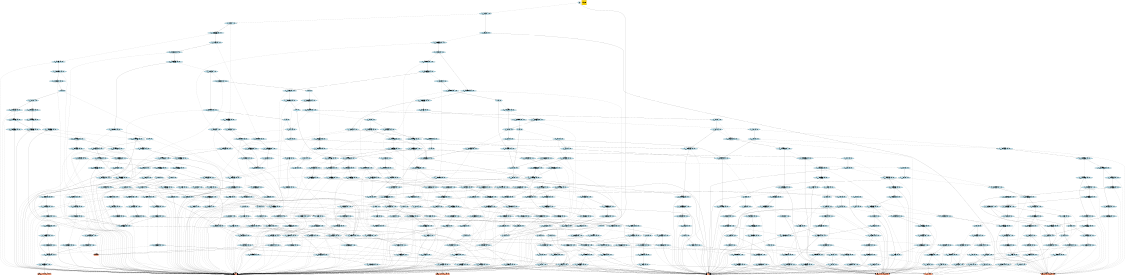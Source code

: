 digraph G { 
graph [ fontname = "Helvetica",fontsize="16",ratio = "auto",
        size="7.5,10",ranksep="2.00" ];
node [fontsize="16"];
"20571" [label="(-1 * x * x) > 0",fillcolor=lightblue,color=black,shape=ellipse,style=filled];
"20575" [label="(-1 + (-0.05 * x)) > 0",fillcolor=lightblue,color=black,shape=ellipse,style=filled];
"336" [label="(1 + (-0.1 * x)) > 0",fillcolor=lightblue,color=black,shape=ellipse,style=filled];
"337" [label="(1 + (0.1 * x)) > 0",fillcolor=lightblue,color=black,shape=ellipse,style=filled];
"334" [label="(1 + (-0.1 * x)) > 0",fillcolor=lightblue,color=black,shape=ellipse,style=filled];
"335" [label="(1 + (0.1 * x)) > 0",fillcolor=lightblue,color=black,shape=ellipse,style=filled];
"21631" [label="(1 + (-0.083333 * x)) > 0",fillcolor=lightblue,color=black,shape=ellipse,style=filled];
"16401" [label="(1 + (0.000001 * x)) > 0",fillcolor=lightblue,color=black,shape=ellipse,style=filled];
"16409" [label="(1 + (0.125 * x)) > 0",fillcolor=lightblue,color=black,shape=ellipse,style=filled];
"20581" [label="(-1 + (-0.055554 * x)) > 0",fillcolor=lightblue,color=black,shape=ellipse,style=filled];
"20587" [label="(-1 + (-0.05 * x)) > 0",fillcolor=lightblue,color=black,shape=ellipse,style=filled];
"200" [label="(-96 + (-1 * x * x) + (-20 * x))",fillcolor=lightsalmon,color=black,shape=box,style=filled];
"341" [label="(1 + (0.124991 * x)) > 0",fillcolor=lightblue,color=black,shape=ellipse,style=filled];
"345" [label="(-1 + (0.124991 * x)) > 0",fillcolor=lightblue,color=black,shape=ellipse,style=filled];
"346" [label="(1 + (-0.083342 * x)) > 0",fillcolor=lightblue,color=black,shape=ellipse,style=filled];
"1" [label="0",fillcolor=lightsalmon,color=black,shape=box,style=filled];
"19359" [label="(1 + (0.045457 * x)) > 0",fillcolor=lightblue,color=black,shape=ellipse,style=filled];
"5" [label="4",fillcolor=lightsalmon,color=black,shape=box,style=filled];
"340" [label="(-1 + (-0.083342 * x)) > 0",fillcolor=lightblue,color=black,shape=ellipse,style=filled];
"8" [label="(4 + (-1 * x * x))",fillcolor=lightsalmon,color=black,shape=box,style=filled];
"21625" [label="(1 + (0.125 * x)) > 0",fillcolor=lightblue,color=black,shape=ellipse,style=filled];
"19351" [label="(1 + (-0.500144 * x)) > 0",fillcolor=lightblue,color=black,shape=ellipse,style=filled];
"20553" [label="(1 + (0.045457 * x)) > 0",fillcolor=lightblue,color=black,shape=ellipse,style=filled];
"20458" [label="(-1 * x * x) > 0",fillcolor=lightblue,color=black,shape=ellipse,style=filled];
"20459" [label="(-1 + (-0.05 * x)) > 0",fillcolor=lightblue,color=black,shape=ellipse,style=filled];
"20556" [label="(1 + (-0.500144 * x)) > 0",fillcolor=lightblue,color=black,shape=ellipse,style=filled];
"21610" [label="(1 + (-0.125 * x)) > 0",fillcolor=lightblue,color=black,shape=ellipse,style=filled];
"21619" [label="(1 + (0.000001 * x)) > 0",fillcolor=lightblue,color=black,shape=ellipse,style=filled];
"21616" [label="(-1 + (-0.083333 * x)) > 0",fillcolor=lightblue,color=black,shape=ellipse,style=filled];
"515" [label="(1 + (-0.000001 * x)) > 0",fillcolor=lightblue,color=black,shape=ellipse,style=filled];
"514" [label="(1 * x) > 0",fillcolor=lightblue,color=black,shape=ellipse,style=filled];
"20564" [label="(1 + (0.045457 * x)) > 0",fillcolor=lightblue,color=black,shape=ellipse,style=filled];
"20463" [label="(1 + (-0.055556 * x)) > 0",fillcolor=lightblue,color=black,shape=ellipse,style=filled];
"20462" [label="(-1 + (-0.500312 * x)) > 0",fillcolor=lightblue,color=black,shape=ellipse,style=filled];
"20461" [label="(-1 + (-0.055554 * x)) > 0",fillcolor=lightblue,color=black,shape=ellipse,style=filled];
"20460" [label="(-1 + (-0.055554 * x)) > 0",fillcolor=lightblue,color=black,shape=ellipse,style=filled];
"20467" [label="(-1 + (-0.499988 * x)) > 0",fillcolor=lightblue,color=black,shape=ellipse,style=filled];
"20466" [label="(1 + (0.045454 * x)) > 0",fillcolor=lightblue,color=black,shape=ellipse,style=filled];
"20465" [label="(1 + (-0.055556 * x)) > 0",fillcolor=lightblue,color=black,shape=ellipse,style=filled];
"20464" [label="(1 + (0.045454 * x)) > 0",fillcolor=lightblue,color=black,shape=ellipse,style=filled];
"184" [label="(-96 + (-1 * x * x) + (20 * x))",fillcolor=lightsalmon,color=black,shape=box,style=filled];
"20665" [label="(-1 + (-0.055554 * x)) > 0",fillcolor=lightblue,color=black,shape=ellipse,style=filled];
"12886" [label="(1 + (-0.2 * x)) > 0",fillcolor=lightblue,color=black,shape=ellipse,style=filled];
"20669" [label="(1 + (-0.055556 * x)) > 0",fillcolor=lightblue,color=black,shape=ellipse,style=filled];
"21601" [label="(1 * x) > 0",fillcolor=lightblue,color=black,shape=ellipse,style=filled];
"21604" [label="(1 + (-0.000001 * x)) > 0",fillcolor=lightblue,color=black,shape=ellipse,style=filled];
"20530" [label="(1 + (-0.1 * x)) > 0",fillcolor=lightblue,color=black,shape=ellipse,style=filled];
"20531" [label="(1 + (0.1 * x)) > 0",fillcolor=lightblue,color=black,shape=ellipse,style=filled];
"20673" [label="(1 + (0.045454 * x)) > 0",fillcolor=lightblue,color=black,shape=ellipse,style=filled];
"20547" [label="(1 + (-0.500144 * x)) > 0",fillcolor=lightblue,color=black,shape=ellipse,style=filled];
"8349" [label="(1 + (-0.055554 * x)) > 0",fillcolor=lightblue,color=black,shape=ellipse,style=filled];
"16100" [label="(1 + (-0.045457 * x)) > 0",fillcolor=lightblue,color=black,shape=ellipse,style=filled];
"13283" [label="(1 + (-0.045454 * x)) > 0",fillcolor=lightblue,color=black,shape=ellipse,style=filled];
"13380" [label="(1 + (0.045454 * x)) > 0",fillcolor=lightblue,color=black,shape=ellipse,style=filled];
"13384" [label="(-1 + (-0.055556 * x)) > 0",fillcolor=lightblue,color=black,shape=ellipse,style=filled];
"13388" [label="(1 + (-0.045454 * x)) > 0",fillcolor=lightblue,color=black,shape=ellipse,style=filled];
"8351" [label="(1 + (-0.05 * x)) > 0",fillcolor=lightblue,color=black,shape=ellipse,style=filled];
"16104" [label="(1 + (0.500144 * x)) > 0",fillcolor=lightblue,color=black,shape=ellipse,style=filled];
"16109" [label="(1 + (-0.05 * x)) > 0",fillcolor=lightblue,color=black,shape=ellipse,style=filled];
"13271" [label="(1 + (-0.055556 * x)) > 0",fillcolor=lightblue,color=black,shape=ellipse,style=filled];
"13275" [label="(1 + (0.045454 * x)) > 0",fillcolor=lightblue,color=black,shape=ellipse,style=filled];
"21553" [label="(-1 + (-0.05 * x)) > 0",fillcolor=lightblue,color=black,shape=ellipse,style=filled];
"21559" [label="(-1 + (-0.500312 * x)) > 0",fillcolor=lightblue,color=black,shape=ellipse,style=filled];
"13279" [label="(-1 + (-0.055556 * x)) > 0",fillcolor=lightblue,color=black,shape=ellipse,style=filled];
"16117" [label="(-1 * x * x) > 0",fillcolor=lightblue,color=black,shape=ellipse,style=filled];
"20509" [label="(-1 + (-0.499988 * x)) > 0",fillcolor=lightblue,color=black,shape=ellipse,style=filled];
"16123" [label="(-1 + (-0.05 * x)) > 0",fillcolor=lightblue,color=black,shape=ellipse,style=filled];
"20529" [label="(1 + (-0.045454 * x)) > 0",fillcolor=lightblue,color=black,shape=ellipse,style=filled];
"13131" [label="(-1 + (-0.05 * x)) > 0",fillcolor=lightblue,color=black,shape=ellipse,style=filled];
"13132" [label="(1 + (-0.055556 * x)) > 0",fillcolor=lightblue,color=black,shape=ellipse,style=filled];
"13133" [label="(1 + (0.045454 * x)) > 0",fillcolor=lightblue,color=black,shape=ellipse,style=filled];
"13261" [label="(1 + (-0.05 * x)) > 0",fillcolor=lightblue,color=black,shape=ellipse,style=filled];
"20528" [label="(-1 + (-0.055556 * x)) > 0",fillcolor=lightblue,color=black,shape=ellipse,style=filled];
"13265" [label="(-1 + (-0.05 * x)) > 0",fillcolor=lightblue,color=black,shape=ellipse,style=filled];
"21541" [label="(1 + (0.045457 * x)) > 0",fillcolor=lightblue,color=black,shape=ellipse,style=filled];
"13139" [label="(1 + (-0.1 * x)) > 0",fillcolor=lightblue,color=black,shape=ellipse,style=filled];
"21641" [label="(1 + (-0.5 * x)) > 0",fillcolor=lightblue,color=black,shape=ellipse,style=filled];
"8337" [label="(-1 + (0.500312 * x)) > 0",fillcolor=lightblue,color=black,shape=ellipse,style=filled];
"21547" [label="(-1 * x * x) > 0",fillcolor=lightblue,color=black,shape=ellipse,style=filled];
"13138" [label="(1 + (0.125 * x)) > 0",fillcolor=lightblue,color=black,shape=ellipse,style=filled];
"21644" [label="tp",fillcolor=lightblue,color=black,shape=ellipse,style=filled];
"13135" [label="(1 + (-0.045454 * x)) > 0",fillcolor=lightblue,color=black,shape=ellipse,style=filled];
"16126" [label="(1 + (-0.045457 * x)) > 0",fillcolor=lightblue,color=black,shape=ellipse,style=filled];
"13134" [label="(-1 + (-0.055556 * x)) > 0",fillcolor=lightblue,color=black,shape=ellipse,style=filled];
"13137" [label="(1 + (0.000001 * x)) > 0",fillcolor=lightblue,color=black,shape=ellipse,style=filled];
"13136" [label="(1 + (-0.000001 * x)) > 0",fillcolor=lightblue,color=black,shape=ellipse,style=filled];
"21640" [label="(1 + (0.5 * x)) > 0",fillcolor=lightblue,color=black,shape=ellipse,style=filled];
"16346" [label="(-1 + (0.124991 * x)) > 0",fillcolor=lightblue,color=black,shape=ellipse,style=filled];
"13356" [label="(1 * x) > 0",fillcolor=lightblue,color=black,shape=ellipse,style=filled];
"21577" [label="(-1 + (-0.055556 * x)) > 0",fillcolor=lightblue,color=black,shape=ellipse,style=filled];
"13357" [label="(1 + (-0.000001 * x)) > 0",fillcolor=lightblue,color=black,shape=ellipse,style=filled];
"13358" [label="(1 + (0.000001 * x)) > 0",fillcolor=lightblue,color=black,shape=ellipse,style=filled];
"21571" [label="(-1 + (-0.499988 * x)) > 0",fillcolor=lightblue,color=black,shape=ellipse,style=filled];
"13359" [label="(1 + (0.125 * x)) > 0",fillcolor=lightblue,color=black,shape=ellipse,style=filled];
"19009" [label="(-1 + (-0.05 * x)) > 0",fillcolor=lightblue,color=black,shape=ellipse,style=filled];
"19008" [label="(1 + (0.055574 * x)) > 0",fillcolor=lightblue,color=black,shape=ellipse,style=filled];
"19006" [label="(1 + (0.045457 * x)) > 0",fillcolor=lightblue,color=black,shape=ellipse,style=filled];
"21175" [label="(-1 + (-0.055556 * x)) > 0",fillcolor=lightblue,color=black,shape=ellipse,style=filled];
"19007" [label="(-1 + (-0.045435 * x)) > 0",fillcolor=lightblue,color=black,shape=ellipse,style=filled];
"19004" [label="(1 + (0.000008 * x)) > 0",fillcolor=lightblue,color=black,shape=ellipse,style=filled];
"19005" [label="(1 + (-0.500144 * x)) > 0",fillcolor=lightblue,color=black,shape=ellipse,style=filled];
"21179" [label="(1 + (-0.045454 * x)) > 0",fillcolor=lightblue,color=black,shape=ellipse,style=filled];
"13350" [label="(1 + (-0.045454 * x)) > 0",fillcolor=lightblue,color=black,shape=ellipse,style=filled];
"13353" [label="(1 + (-0.1 * x)) > 0",fillcolor=lightblue,color=black,shape=ellipse,style=filled];
"13457" [label="(-1 + (-0.05 * x)) > 0",fillcolor=lightblue,color=black,shape=ellipse,style=filled];
"13140" [label="(1 + (0.1 * x)) > 0",fillcolor=lightblue,color=black,shape=ellipse,style=filled];
"13158" [label="(1 + (-0.055556 * x)) > 0",fillcolor=lightblue,color=black,shape=ellipse,style=filled];
"13159" [label="(1 + (0.045454 * x)) > 0",fillcolor=lightblue,color=black,shape=ellipse,style=filled];
"19403" [label="(-1 + (-0.499988 * x)) > 0",fillcolor=lightblue,color=black,shape=ellipse,style=filled];
"13346" [label="(-1 + (-0.499988 * x)) > 0",fillcolor=lightblue,color=black,shape=ellipse,style=filled];
"21565" [label="(1 + (0.045454 * x)) > 0",fillcolor=lightblue,color=black,shape=ellipse,style=filled];
"16336" [label="(1 + (0.1 * x)) > 0",fillcolor=lightblue,color=black,shape=ellipse,style=filled];
"13343" [label="(1 + (-0.055556 * x)) > 0",fillcolor=lightblue,color=black,shape=ellipse,style=filled];
"13344" [label="(1 + (0.045454 * x)) > 0",fillcolor=lightblue,color=black,shape=ellipse,style=filled];
"12797" [label="(-1 + (-0.05 * x)) > 0",fillcolor=lightblue,color=black,shape=ellipse,style=filled];
"13349" [label="(-1 + (0.499988 * x)) > 0",fillcolor=lightblue,color=black,shape=ellipse,style=filled];
"12796" [label="(-1 * x * x) > 0",fillcolor=lightblue,color=black,shape=ellipse,style=filled];
"21163" [label="(1 + (0.045454 * x)) > 0",fillcolor=lightblue,color=black,shape=ellipse,style=filled];
"21562" [label="(1 + (-0.055556 * x)) > 0",fillcolor=lightblue,color=black,shape=ellipse,style=filled];
"13347" [label="(-1 + (-0.055556 * x)) > 0",fillcolor=lightblue,color=black,shape=ellipse,style=filled];
"12793" [label="(1 + (-0.05 * x)) > 0",fillcolor=lightblue,color=black,shape=ellipse,style=filled];
"12791" [label="(-1 + (-0.05 * x)) > 0",fillcolor=lightblue,color=black,shape=ellipse,style=filled];
"12790" [label="(-1 * x * x) > 0",fillcolor=lightblue,color=black,shape=ellipse,style=filled];
"13342" [label="(1 + (-0.045454 * x)) > 0",fillcolor=lightblue,color=black,shape=ellipse,style=filled];
"13341" [label="(-1 + (0.499988 * x)) > 0",fillcolor=lightblue,color=black,shape=ellipse,style=filled];
"21169" [label="(-1 + (-0.499988 * x)) > 0",fillcolor=lightblue,color=black,shape=ellipse,style=filled];
"19687" [label="(-1 + (-0.05 * x)) > 0",fillcolor=lightblue,color=black,shape=ellipse,style=filled];
"13152" [label="(1 + (-0.000001 * x)) > 0",fillcolor=lightblue,color=black,shape=ellipse,style=filled];
"18794" [label="(-1 * x * x) > 0",fillcolor=lightblue,color=black,shape=ellipse,style=filled];
"12782" [label="(1 + (0.500144 * x)) > 0",fillcolor=lightblue,color=black,shape=ellipse,style=filled];
"18793" [label="(1 + (0.045457 * x)) > 0",fillcolor=lightblue,color=black,shape=ellipse,style=filled];
"21595" [label="(1 + (0.1 * x)) > 0",fillcolor=lightblue,color=black,shape=ellipse,style=filled];
"21195" [label="(1 + (0.1 * x)) > 0",fillcolor=lightblue,color=black,shape=ellipse,style=filled];
"13376" [label="(1 + (-0.055556 * x)) > 0",fillcolor=lightblue,color=black,shape=ellipse,style=filled];
"16369" [label="(1 + (-0.000001 * x)) > 0",fillcolor=lightblue,color=black,shape=ellipse,style=filled];
"12787" [label="(1 + (-0.05 * x)) > 0",fillcolor=lightblue,color=black,shape=ellipse,style=filled];
"18797" [label="(-1 + (-0.500312 * x)) > 0",fillcolor=lightblue,color=black,shape=ellipse,style=filled];
"21192" [label="(1 + (-0.1 * x)) > 0",fillcolor=lightblue,color=black,shape=ellipse,style=filled];
"16365" [label="(1 * x) > 0",fillcolor=lightblue,color=black,shape=ellipse,style=filled];
"10278" [label="(1 + (-0.045457 * x)) > 0",fillcolor=lightblue,color=black,shape=ellipse,style=filled];
"10277" [label="(1 + (0.000009 * x)) > 0",fillcolor=lightblue,color=black,shape=ellipse,style=filled];
"13160" [label="(-1 + (-0.055556 * x)) > 0",fillcolor=lightblue,color=black,shape=ellipse,style=filled];
"13162" [label="(1 + (-0.05 * x)) > 0",fillcolor=lightblue,color=black,shape=ellipse,style=filled];
"13161" [label="(1 + (-0.045454 * x)) > 0",fillcolor=lightblue,color=black,shape=ellipse,style=filled];
"12678" [label="(-1 + (-0.05 * x)) > 0",fillcolor=lightblue,color=black,shape=ellipse,style=filled];
"19849" [label="(-1 + (-0.05 * x)) > 0",fillcolor=lightblue,color=black,shape=ellipse,style=filled];
"19845" [label="(1 + (0.045457 * x)) > 0",fillcolor=lightblue,color=black,shape=ellipse,style=filled];
"13178" [label="(1 + (0.045454 * x)) > 0",fillcolor=lightblue,color=black,shape=ellipse,style=filled];
"13179" [label="(-1 + (-0.499988 * x)) > 0",fillcolor=lightblue,color=black,shape=ellipse,style=filled];
"12772" [label="(1 + (0.000009 * x)) > 0",fillcolor=lightblue,color=black,shape=ellipse,style=filled];
"12778" [label="(1 + (-0.045457 * x)) > 0",fillcolor=lightblue,color=black,shape=ellipse,style=filled];
"12776" [label="(-1 + (0.500312 * x)) > 0",fillcolor=lightblue,color=black,shape=ellipse,style=filled];
"21586" [label="(1 + (-0.1 * x)) > 0",fillcolor=lightblue,color=black,shape=ellipse,style=filled];
"16357" [label="(1 + (-0.083342 * x)) > 0",fillcolor=lightblue,color=black,shape=ellipse,style=filled];
"21580" [label="(1 + (-0.045454 * x)) > 0",fillcolor=lightblue,color=black,shape=ellipse,style=filled];
"13177" [label="(1 + (-0.055556 * x)) > 0",fillcolor=lightblue,color=black,shape=ellipse,style=filled];
"19841" [label="(1 + (-0.500144 * x)) > 0",fillcolor=lightblue,color=black,shape=ellipse,style=filled];
"13176" [label="(1 + (0.045454 * x)) > 0",fillcolor=lightblue,color=black,shape=ellipse,style=filled];
"13175" [label="(1 + (-0.055556 * x)) > 0",fillcolor=lightblue,color=black,shape=ellipse,style=filled];
"13174" [label="(-1 + (-0.05 * x)) > 0",fillcolor=lightblue,color=black,shape=ellipse,style=filled];
"13310" [label="(1 + (-0.045457 * x)) > 0",fillcolor=lightblue,color=black,shape=ellipse,style=filled];
"16306" [label="(1 + (-0.055556 * x)) > 0",fillcolor=lightblue,color=black,shape=ellipse,style=filled];
"13314" [label="(1 + (0.500144 * x)) > 0",fillcolor=lightblue,color=black,shape=ellipse,style=filled];
"16309" [label="(1 + (0.045454 * x)) > 0",fillcolor=lightblue,color=black,shape=ellipse,style=filled];
"12811" [label="(1 + (-0.05 * x)) > 0",fillcolor=lightblue,color=black,shape=ellipse,style=filled];
"19387" [label="(-1 + (-0.500312 * x)) > 0",fillcolor=lightblue,color=black,shape=ellipse,style=filled];
"13319" [label="(1 + (-0.05 * x)) > 0",fillcolor=lightblue,color=black,shape=ellipse,style=filled];
"12814" [label="(-1 * x * x) > 0",fillcolor=lightblue,color=black,shape=ellipse,style=filled];
"12815" [label="(-1 + (-0.05 * x)) > 0",fillcolor=lightblue,color=black,shape=ellipse,style=filled];
"12768" [label="(1 + (-0.055554 * x)) > 0",fillcolor=lightblue,color=black,shape=ellipse,style=filled];
"13210" [label="(-1 + (-0.055556 * x)) > 0",fillcolor=lightblue,color=black,shape=ellipse,style=filled];
"15817" [label="(-1 + (-0.055556 * x)) > 0",fillcolor=lightblue,color=black,shape=ellipse,style=filled];
"15811" [label="(1 + (0.045454 * x)) > 0",fillcolor=lightblue,color=black,shape=ellipse,style=filled];
"13180" [label="(-1 + (-0.055556 * x)) > 0",fillcolor=lightblue,color=black,shape=ellipse,style=filled];
"19391" [label="(1 + (-0.055556 * x)) > 0",fillcolor=lightblue,color=black,shape=ellipse,style=filled];
"19395" [label="(1 + (0.045454 * x)) > 0",fillcolor=lightblue,color=black,shape=ellipse,style=filled];
"19646" [label="(1 + (-0.500144 * x)) > 0",fillcolor=lightblue,color=black,shape=ellipse,style=filled];
"19647" [label="(1 + (0.045457 * x)) > 0",fillcolor=lightblue,color=black,shape=ellipse,style=filled];
"19648" [label="(-1 * x * x) > 0",fillcolor=lightblue,color=black,shape=ellipse,style=filled];
"19649" [label="(-1 + (-0.05 * x)) > 0",fillcolor=lightblue,color=black,shape=ellipse,style=filled];
"13194" [label="(1 + (-0.1 * x)) > 0",fillcolor=lightblue,color=black,shape=ellipse,style=filled];
"13195" [label="(1 + (0.1 * x)) > 0",fillcolor=lightblue,color=black,shape=ellipse,style=filled];
"20482" [label="(-1 + (-0.055554 * x)) > 0",fillcolor=lightblue,color=black,shape=ellipse,style=filled];
"15805" [label="(1 + (-0.055556 * x)) > 0",fillcolor=lightblue,color=black,shape=ellipse,style=filled];
"20483" [label="(1 + (-0.055556 * x)) > 0",fillcolor=lightblue,color=black,shape=ellipse,style=filled];
"19780" [label="(-1 * x * x) > 0",fillcolor=lightblue,color=black,shape=ellipse,style=filled];
"18688" [label="(1 + (0.045457 * x)) > 0",fillcolor=lightblue,color=black,shape=ellipse,style=filled];
"20484" [label="(1 + (0.045454 * x)) > 0",fillcolor=lightblue,color=black,shape=ellipse,style=filled];
"18687" [label="(1 + (-0.500144 * x)) > 0",fillcolor=lightblue,color=black,shape=ellipse,style=filled];
"9015" [label="(-1 + (-0.04543 * x)) > 0",fillcolor=lightblue,color=black,shape=ellipse,style=filled];
"19786" [label="(-1 + (-0.05 * x)) > 0",fillcolor=lightblue,color=black,shape=ellipse,style=filled];
"9016" [label="(1 + (0.05558 * x)) > 0",fillcolor=lightblue,color=black,shape=ellipse,style=filled];
"13333" [label="(-1 + (-0.499988 * x)) > 0",fillcolor=lightblue,color=black,shape=ellipse,style=filled];
"13334" [label="(-1 + (-0.055556 * x)) > 0",fillcolor=lightblue,color=black,shape=ellipse,style=filled];
"16327" [label="(1 + (-0.1 * x)) > 0",fillcolor=lightblue,color=black,shape=ellipse,style=filled];
"21090" [label="(-1 + (-0.055556 * x)) > 0",fillcolor=lightblue,color=black,shape=ellipse,style=filled];
"16424" [label="(1 + (0.5 * x)) > 0",fillcolor=lightblue,color=black,shape=ellipse,style=filled];
"21091" [label="(1 + (-0.045454 * x)) > 0",fillcolor=lightblue,color=black,shape=ellipse,style=filled];
"19367" [label="(-1 * x * x) > 0",fillcolor=lightblue,color=black,shape=ellipse,style=filled];
"13471" [label="(-1 + (-0.055556 * x)) > 0",fillcolor=lightblue,color=black,shape=ellipse,style=filled];
"12837" [label="(1 + (-0.05 * x)) > 0",fillcolor=lightblue,color=black,shape=ellipse,style=filled];
"18699" [label="(1 + (0.045454 * x)) > 0",fillcolor=lightblue,color=black,shape=ellipse,style=filled];
"20495" [label="(-1 + (-0.500312 * x)) > 0",fillcolor=lightblue,color=black,shape=ellipse,style=filled];
"18698" [label="(1 + (-0.055556 * x)) > 0",fillcolor=lightblue,color=black,shape=ellipse,style=filled];
"20496" [label="(1 + (-0.055556 * x)) > 0",fillcolor=lightblue,color=black,shape=ellipse,style=filled];
"20493" [label="(-1 + (-0.055554 * x)) > 0",fillcolor=lightblue,color=black,shape=ellipse,style=filled];
"20494" [label="(-1 + (-0.055554 * x)) > 0",fillcolor=lightblue,color=black,shape=ellipse,style=filled];
"19678" [label="(-1 + (-0.05 * x)) > 0",fillcolor=lightblue,color=black,shape=ellipse,style=filled];
"20499" [label="(1 + (-0.055556 * x)) > 0",fillcolor=lightblue,color=black,shape=ellipse,style=filled];
"18694" [label="(-1 + (-0.05 * x)) > 0",fillcolor=lightblue,color=black,shape=ellipse,style=filled];
"20497" [label="(1 + (0.045454 * x)) > 0",fillcolor=lightblue,color=black,shape=ellipse,style=filled];
"20498" [label="(-1 + (-0.055554 * x)) > 0",fillcolor=lightblue,color=black,shape=ellipse,style=filled];
"16321" [label="(1 + (-0.045454 * x)) > 0",fillcolor=lightblue,color=black,shape=ellipse,style=filled];
"20599" [label="(-1 + (-0.500312 * x)) > 0",fillcolor=lightblue,color=black,shape=ellipse,style=filled];
"13330" [label="(1 + (0.045454 * x)) > 0",fillcolor=lightblue,color=black,shape=ellipse,style=filled];
"19775" [label="(1 + (0.045457 * x)) > 0",fillcolor=lightblue,color=black,shape=ellipse,style=filled];
"20593" [label="(-1 + (-0.055554 * x)) > 0",fillcolor=lightblue,color=black,shape=ellipse,style=filled];
"13327" [label="(1 + (0.045454 * x)) > 0",fillcolor=lightblue,color=black,shape=ellipse,style=filled];
"12841" [label="(-1 + (-0.05 * x)) > 0",fillcolor=lightblue,color=black,shape=ellipse,style=filled];
"13326" [label="(1 + (-0.055556 * x)) > 0",fillcolor=lightblue,color=black,shape=ellipse,style=filled];
"16318" [label="(-1 + (0.499988 * x)) > 0",fillcolor=lightblue,color=black,shape=ellipse,style=filled];
"13324" [label="(-1 + (-0.05 * x)) > 0",fillcolor=lightblue,color=black,shape=ellipse,style=filled];
"13323" [label="(-1 * x * x) > 0",fillcolor=lightblue,color=black,shape=ellipse,style=filled];
"19379" [label="(-1 + (-0.05 * x)) > 0",fillcolor=lightblue,color=black,shape=ellipse,style=filled];
"13463" [label="(1 + (-0.055556 * x)) > 0",fillcolor=lightblue,color=black,shape=ellipse,style=filled];
"21086" [label="(-1 + (-0.500312 * x)) > 0",fillcolor=lightblue,color=black,shape=ellipse,style=filled];
"13329" [label="(1 + (-0.055556 * x)) > 0",fillcolor=lightblue,color=black,shape=ellipse,style=filled];
"16417" [label="(1 + (-0.083333 * x)) > 0",fillcolor=lightblue,color=black,shape=ellipse,style=filled];
"13467" [label="(1 + (0.045454 * x)) > 0",fillcolor=lightblue,color=black,shape=ellipse,style=filled];
"21089" [label="(-1 + (-0.499988 * x)) > 0",fillcolor=lightblue,color=black,shape=ellipse,style=filled];
"21088" [label="(1 + (0.045454 * x)) > 0",fillcolor=lightblue,color=black,shape=ellipse,style=filled];
"21087" [label="(1 + (-0.055556 * x)) > 0",fillcolor=lightblue,color=black,shape=ellipse,style=filled];
"12316" [label="(1 + (-0.05 * x)) > 0",fillcolor=lightblue,color=black,shape=ellipse,style=filled];
"19667" [label="(-1 + (-0.05 * x)) > 0",fillcolor=lightblue,color=black,shape=ellipse,style=filled];
"16312" [label="(-1 + (-0.055556 * x)) > 0",fillcolor=lightblue,color=black,shape=ellipse,style=filled];
"19763" [label="(1 + (-0.500144 * x)) > 0",fillcolor=lightblue,color=black,shape=ellipse,style=filled];
"15823" [label="(1 + (-0.045454 * x)) > 0",fillcolor=lightblue,color=black,shape=ellipse,style=filled];
"21108" [label="(-1 + (-0.055556 * x)) > 0",fillcolor=lightblue,color=black,shape=ellipse,style=filled];
"21109" [label="(-1 + (0.499988 * x)) > 0",fillcolor=lightblue,color=black,shape=ellipse,style=filled];
"18544" [label="(1 + (-0.500144 * x)) > 0",fillcolor=lightblue,color=black,shape=ellipse,style=filled];
"11871" [label="(1 + (-0.055554 * x)) > 0",fillcolor=lightblue,color=black,shape=ellipse,style=filled];
"12119" [label="(-1 + (0.000008 * x)) > 0",fillcolor=lightblue,color=black,shape=ellipse,style=filled];
"11730" [label="(1 + (0.500144 * x)) > 0",fillcolor=lightblue,color=black,shape=ellipse,style=filled];
"18646" [label="(1 + (0.045457 * x)) > 0",fillcolor=lightblue,color=black,shape=ellipse,style=filled];
"18740" [label="(-1 * x * x) > 0",fillcolor=lightblue,color=black,shape=ellipse,style=filled];
"11863" [label="(1 + (-0.045457 * x)) > 0",fillcolor=lightblue,color=black,shape=ellipse,style=filled];
"12126" [label="(-1 + (-0.05 * x)) > 0",fillcolor=lightblue,color=black,shape=ellipse,style=filled];
"21212" [label="(-1 + (-0.055556 * x)) > 0",fillcolor=lightblue,color=black,shape=ellipse,style=filled];
"21117" [label="(1 + (-0.125 * x)) > 0",fillcolor=lightblue,color=black,shape=ellipse,style=filled];
"12124" [label="(1 + (0.500144 * x)) > 0",fillcolor=lightblue,color=black,shape=ellipse,style=filled];
"12125" [label="(1 + (-0.05 * x)) > 0",fillcolor=lightblue,color=black,shape=ellipse,style=filled];
"12122" [label="(1 + (-0.055554 * x)) > 0",fillcolor=lightblue,color=black,shape=ellipse,style=filled];
"11728" [label="(1 + (-0.045457 * x)) > 0",fillcolor=lightblue,color=black,shape=ellipse,style=filled];
"12123" [label="(1 + (-0.045457 * x)) > 0",fillcolor=lightblue,color=black,shape=ellipse,style=filled];
"19751" [label="(1 + (-0.05 * x)) > 0",fillcolor=lightblue,color=black,shape=ellipse,style=filled];
"21111" [label="(-1 + (-0.055556 * x)) > 0",fillcolor=lightblue,color=black,shape=ellipse,style=filled];
"21112" [label="(-1 + (0.499988 * x)) > 0",fillcolor=lightblue,color=black,shape=ellipse,style=filled];
"21110" [label="(1 + (-0.045454 * x)) > 0",fillcolor=lightblue,color=black,shape=ellipse,style=filled];
"11869" [label="(1 + (0.500144 * x)) > 0",fillcolor=lightblue,color=black,shape=ellipse,style=filled];
"21115" [label="(1 * x) > 0",fillcolor=lightblue,color=black,shape=ellipse,style=filled];
"21116" [label="(1 + (-0.000001 * x)) > 0",fillcolor=lightblue,color=black,shape=ellipse,style=filled];
"21113" [label="(1 + (-0.045454 * x)) > 0",fillcolor=lightblue,color=black,shape=ellipse,style=filled];
"21216" [label="(1 + (-0.045454 * x)) > 0",fillcolor=lightblue,color=black,shape=ellipse,style=filled];
"21114" [label="(1 + (0.1 * x)) > 0",fillcolor=lightblue,color=black,shape=ellipse,style=filled];
"12121" [label="(1 + (-0.045435 * x)) > 0",fillcolor=lightblue,color=black,shape=ellipse,style=filled];
"12120" [label="(-1 + (0.055574 * x)) > 0",fillcolor=lightblue,color=black,shape=ellipse,style=filled];
"11850" [label="(-1 + (-0.055556 * x)) > 0",fillcolor=lightblue,color=black,shape=ellipse,style=filled];
"18520" [label="(1 + (-0.500144 * x)) > 0",fillcolor=lightblue,color=black,shape=ellipse,style=filled];
"18727" [label="(1 + (0.045457 * x)) > 0",fillcolor=lightblue,color=black,shape=ellipse,style=filled];
"11852" [label="(-1 + (0.499988 * x)) > 0",fillcolor=lightblue,color=black,shape=ellipse,style=filled];
"10323" [label="(1 + (0.000009 * x)) > 0",fillcolor=lightblue,color=black,shape=ellipse,style=filled];
"10329" [label="(1 + (-0.045457 * x)) > 0",fillcolor=lightblue,color=black,shape=ellipse,style=filled];
"11855" [label="(1 + (-0.045454 * x)) > 0",fillcolor=lightblue,color=black,shape=ellipse,style=filled];
"18721" [label="(1 + (-0.500144 * x)) > 0",fillcolor=lightblue,color=black,shape=ellipse,style=filled];
"13401" [label="(-1 + (-0.055556 * x)) > 0",fillcolor=lightblue,color=black,shape=ellipse,style=filled];
"13404" [label="(-1 + (0.499988 * x)) > 0",fillcolor=lightblue,color=black,shape=ellipse,style=filled];
"13405" [label="(1 + (-0.045454 * x)) > 0",fillcolor=lightblue,color=black,shape=ellipse,style=filled];
"11840" [label="(-1 * x * x) > 0",fillcolor=lightblue,color=black,shape=ellipse,style=filled];
"11847" [label="(1 + (0.045454 * x)) > 0",fillcolor=lightblue,color=black,shape=ellipse,style=filled];
"10317" [label="(1 + (-0.055554 * x)) > 0",fillcolor=lightblue,color=black,shape=ellipse,style=filled];
"11844" [label="(-1 + (-0.05 * x)) > 0",fillcolor=lightblue,color=black,shape=ellipse,style=filled];
"19738" [label="(1 + (0.2 * x)) > 0",fillcolor=lightblue,color=black,shape=ellipse,style=filled];
"13413" [label="(1 + (-0.05 * x)) > 0",fillcolor=lightblue,color=black,shape=ellipse,style=filled];
"11910" [label="(1 + (0.500144 * x)) > 0",fillcolor=lightblue,color=black,shape=ellipse,style=filled];
"11839" [label="(1 + (0.500144 * x)) > 0",fillcolor=lightblue,color=black,shape=ellipse,style=filled];
"21147" [label="(-1 + (-0.500312 * x)) > 0",fillcolor=lightblue,color=black,shape=ellipse,style=filled];
"13524" [label="(1 + (-0.1 * x)) > 0",fillcolor=lightblue,color=black,shape=ellipse,style=filled];
"11834" [label="(1 + (-0.045457 * x)) > 0",fillcolor=lightblue,color=black,shape=ellipse,style=filled];
"13525" [label="(1 + (0.1 * x)) > 0",fillcolor=lightblue,color=black,shape=ellipse,style=filled];
"13526" [label="(-1 + (0.124991 * x)) > 0",fillcolor=lightblue,color=black,shape=ellipse,style=filled];
"13527" [label="(1 + (-0.083342 * x)) > 0",fillcolor=lightblue,color=black,shape=ellipse,style=filled];
"16376" [label="(1 * x) > 0",fillcolor=lightblue,color=black,shape=ellipse,style=filled];
"13528" [label="(1 + (-0.000001 * x)) > 0",fillcolor=lightblue,color=black,shape=ellipse,style=filled];
"13529" [label="(1 + (-0.125 * x)) > 0",fillcolor=lightblue,color=black,shape=ellipse,style=filled];
"18788" [label="(1 + (-0.500144 * x)) > 0",fillcolor=lightblue,color=black,shape=ellipse,style=filled];
"16379" [label="(1 + (-0.000001 * x)) > 0",fillcolor=lightblue,color=black,shape=ellipse,style=filled];
"18605" [label="(1 + (0.045457 * x)) > 0",fillcolor=lightblue,color=black,shape=ellipse,style=filled];
"18603" [label="(1 + (0.2 * x)) > 0",fillcolor=lightblue,color=black,shape=ellipse,style=filled];
"18604" [label="(1 + (-0.500144 * x)) > 0",fillcolor=lightblue,color=black,shape=ellipse,style=filled];
"21155" [label="(1 + (0.045454 * x)) > 0",fillcolor=lightblue,color=black,shape=ellipse,style=filled];
"13530" [label="(-1 + (-0.083333 * x)) > 0",fillcolor=lightblue,color=black,shape=ellipse,style=filled];
"13531" [label="(1 + (0.000001 * x)) > 0",fillcolor=lightblue,color=black,shape=ellipse,style=filled];
"13536" [label="(-1 + (0.124991 * x)) > 0",fillcolor=lightblue,color=black,shape=ellipse,style=filled];
"18902" [label="(1 + (-0.500144 * x)) > 0",fillcolor=lightblue,color=black,shape=ellipse,style=filled];
"13537" [label="(1 + (-0.083342 * x)) > 0",fillcolor=lightblue,color=black,shape=ellipse,style=filled];
"21159" [label="(1 + (-0.055556 * x)) > 0",fillcolor=lightblue,color=black,shape=ellipse,style=filled];
"18905" [label="(1 + (-0.05 * x)) > 0",fillcolor=lightblue,color=black,shape=ellipse,style=filled];
"13534" [label="(1 + (-0.1 * x)) > 0",fillcolor=lightblue,color=black,shape=ellipse,style=filled];
"13535" [label="(1 + (0.1 * x)) > 0",fillcolor=lightblue,color=black,shape=ellipse,style=filled];
"11904" [label="(1 + (-0.045457 * x)) > 0",fillcolor=lightblue,color=black,shape=ellipse,style=filled];
"16389" [label="(1 + (-0.125 * x)) > 0",fillcolor=lightblue,color=black,shape=ellipse,style=filled];
"21259" [label="(1 + (-0.1 * x)) > 0",fillcolor=lightblue,color=black,shape=ellipse,style=filled];
"21258" [label="(1 + (0.124991 * x)) > 0",fillcolor=lightblue,color=black,shape=ellipse,style=filled];
"15776" [label="(1 + (-0.125 * x)) > 0",fillcolor=lightblue,color=black,shape=ellipse,style=filled];
"21257" [label="(-1 + (-0.083342 * x)) > 0",fillcolor=lightblue,color=black,shape=ellipse,style=filled];
"21256" [label="(1 + (0.1 * x)) > 0",fillcolor=lightblue,color=black,shape=ellipse,style=filled];
"21255" [label="(1 + (-0.1 * x)) > 0",fillcolor=lightblue,color=black,shape=ellipse,style=filled];
"21151" [label="(1 + (-0.055556 * x)) > 0",fillcolor=lightblue,color=black,shape=ellipse,style=filled];
"12134" [label="(1 + (-0.045457 * x)) > 0",fillcolor=lightblue,color=black,shape=ellipse,style=filled];
"21264" [label="(1 + (-0.000001 * x)) > 0",fillcolor=lightblue,color=black,shape=ellipse,style=filled];
"12133" [label="(-1 + (0.500312 * x)) > 0",fillcolor=lightblue,color=black,shape=ellipse,style=filled];
"21263" [label="(1 * x) > 0",fillcolor=lightblue,color=black,shape=ellipse,style=filled];
"21266" [label="(-1 + (-0.083333 * x)) > 0",fillcolor=lightblue,color=black,shape=ellipse,style=filled];
"12135" [label="(1 + (0.500144 * x)) > 0",fillcolor=lightblue,color=black,shape=ellipse,style=filled];
"21265" [label="(1 + (-0.125 * x)) > 0",fillcolor=lightblue,color=black,shape=ellipse,style=filled];
"16397" [label="(-1 + (-0.083333 * x)) > 0",fillcolor=lightblue,color=black,shape=ellipse,style=filled];
"13506" [label="(1 * x) > 0",fillcolor=lightblue,color=black,shape=ellipse,style=filled];
"21267" [label="(1 + (0.000001 * x)) > 0",fillcolor=lightblue,color=black,shape=ellipse,style=filled];
"13507" [label="(1 + (-0.000001 * x)) > 0",fillcolor=lightblue,color=black,shape=ellipse,style=filled];
"11519" [label="(1 + (0.500144 * x)) > 0",fillcolor=lightblue,color=black,shape=ellipse,style=filled];
"21260" [label="(1 + (0.1 * x)) > 0",fillcolor=lightblue,color=black,shape=ellipse,style=filled];
"21261" [label="(-1 + (-0.083342 * x)) > 0",fillcolor=lightblue,color=black,shape=ellipse,style=filled];
"21262" [label="(1 + (0.124991 * x)) > 0",fillcolor=lightblue,color=black,shape=ellipse,style=filled];
"18624" [label="(1 + (0.045457 * x)) > 0",fillcolor=lightblue,color=black,shape=ellipse,style=filled];
"12147" [label="(1 + (-0.045457 * x)) > 0",fillcolor=lightblue,color=black,shape=ellipse,style=filled];
"12146" [label="(-1 + (0.500312 * x)) > 0",fillcolor=lightblue,color=black,shape=ellipse,style=filled];
"12148" [label="(1 + (0.500144 * x)) > 0",fillcolor=lightblue,color=black,shape=ellipse,style=filled];
"15799" [label="(-1 + (-0.05 * x)) > 0",fillcolor=lightblue,color=black,shape=ellipse,style=filled];
"15793" [label="(1 + (-0.05 * x)) > 0",fillcolor=lightblue,color=black,shape=ellipse,style=filled];
"16096" [label="(-1 + (0.500312 * x)) > 0",fillcolor=lightblue,color=black,shape=ellipse,style=filled];
"12009" [label="(-1 + (-0.05 * x)) > 0",fillcolor=lightblue,color=black,shape=ellipse,style=filled];
"16092" [label="(1 + (0.000009 * x)) > 0",fillcolor=lightblue,color=black,shape=ellipse,style=filled];
"11413" [label="(1 + (-0.045457 * x)) > 0",fillcolor=lightblue,color=black,shape=ellipse,style=filled];
"11608" [label="(1 + (-0.2 * x)) > 0",fillcolor=lightblue,color=black,shape=ellipse,style=filled];
"11534" [label="(1 + (-0.05 * x)) > 0",fillcolor=lightblue,color=black,shape=ellipse,style=filled];
"11533" [label="(1 + (0.500144 * x)) > 0",fillcolor=lightblue,color=black,shape=ellipse,style=filled];
"16086" [label="(1 + (-0.055554 * x)) > 0",fillcolor=lightblue,color=black,shape=ellipse,style=filled];
"20500" [label="(1 + (0.045454 * x)) > 0",fillcolor=lightblue,color=black,shape=ellipse,style=filled];
"16288" [label="(1 + (-0.05 * x)) > 0",fillcolor=lightblue,color=black,shape=ellipse,style=filled];
"20506" [label="(-1 + (-0.500312 * x)) > 0",fillcolor=lightblue,color=black,shape=ellipse,style=filled];
"20505" [label="(-1 + (-0.055554 * x)) > 0",fillcolor=lightblue,color=black,shape=ellipse,style=filled];
"20508" [label="(1 + (0.045454 * x)) > 0",fillcolor=lightblue,color=black,shape=ellipse,style=filled];
"16144" [label="(-1 + (-0.05 * x)) > 0",fillcolor=lightblue,color=black,shape=ellipse,style=filled];
"20507" [label="(1 + (-0.055556 * x)) > 0",fillcolor=lightblue,color=black,shape=ellipse,style=filled];
"20501" [label="(-1 + (-0.499988 * x)) > 0",fillcolor=lightblue,color=black,shape=ellipse,style=filled];
"16140" [label="(-1 * x * x) > 0",fillcolor=lightblue,color=black,shape=ellipse,style=filled];
"16280" [label="(-1 + (-0.05 * x)) > 0",fillcolor=lightblue,color=black,shape=ellipse,style=filled];
"279" [label="(1 + (0.1 * x)) > 0",fillcolor=lightblue,color=black,shape=ellipse,style=filled];
"16277" [label="(-1 * x * x) > 0",fillcolor=lightblue,color=black,shape=ellipse,style=filled];
"16135" [label="(1 + (-0.05 * x)) > 0",fillcolor=lightblue,color=black,shape=ellipse,style=filled];
"16131" [label="(1 + (0.500144 * x)) > 0",fillcolor=lightblue,color=black,shape=ellipse,style=filled];
"16271" [label="(1 + (-0.05 * x)) > 0",fillcolor=lightblue,color=black,shape=ellipse,style=filled];
"16062" [label="(1 + (0.500144 * x)) > 0",fillcolor=lightblue,color=black,shape=ellipse,style=filled];
"18994" [label="(1 + (0.045457 * x)) > 0",fillcolor=lightblue,color=black,shape=ellipse,style=filled];
"11557" [label="(-1 + (-0.05 * x)) > 0",fillcolor=lightblue,color=black,shape=ellipse,style=filled];
"18993" [label="(1 + (-0.500144 * x)) > 0",fillcolor=lightblue,color=black,shape=ellipse,style=filled];
"11652" [label="(1 + (-0.05 * x)) > 0",fillcolor=lightblue,color=black,shape=ellipse,style=filled];
"7420" [label="(-396 + (-1 * x * x) + (40 * x))",fillcolor=lightsalmon,color=black,shape=box,style=filled];
"16164" [label="(-1 + (-0.055556 * x)) > 0",fillcolor=lightblue,color=black,shape=ellipse,style=filled];
"18997" [label="(-1 + (-0.045435 * x)) > 0",fillcolor=lightblue,color=black,shape=ellipse,style=filled];
"18998" [label="(1 + (0.055574 * x)) > 0",fillcolor=lightblue,color=black,shape=ellipse,style=filled];
"18999" [label="(-1 + (-0.05 * x)) > 0",fillcolor=lightblue,color=black,shape=ellipse,style=filled];
"16051" [label="(1 + (0.500144 * x)) > 0",fillcolor=lightblue,color=black,shape=ellipse,style=filled];
"16058" [label="(1 + (-0.045457 * x)) > 0",fillcolor=lightblue,color=black,shape=ellipse,style=filled];
"10931" [label="(1 + (-0.04543 * x)) > 0",fillcolor=lightblue,color=black,shape=ellipse,style=filled];
"16250" [label="(1 + (-0.1 * x)) > 0",fillcolor=lightblue,color=black,shape=ellipse,style=filled];
"16251" [label="(1 + (0.1 * x)) > 0",fillcolor=lightblue,color=black,shape=ellipse,style=filled];
"16152" [label="(1 + (-0.055556 * x)) > 0",fillcolor=lightblue,color=black,shape=ellipse,style=filled];
"10930" [label="(-1 + (0.05558 * x)) > 0",fillcolor=lightblue,color=black,shape=ellipse,style=filled];
"16158" [label="(1 + (0.045454 * x)) > 0",fillcolor=lightblue,color=black,shape=ellipse,style=filled];
"16041" [label="(1 + (0.000009 * x)) > 0",fillcolor=lightblue,color=black,shape=ellipse,style=filled];
"20603" [label="(1 + (-0.055556 * x)) > 0",fillcolor=lightblue,color=black,shape=ellipse,style=filled];
"16047" [label="(1 + (-0.045457 * x)) > 0",fillcolor=lightblue,color=black,shape=ellipse,style=filled];
"16045" [label="(-1 + (0.500312 * x)) > 0",fillcolor=lightblue,color=black,shape=ellipse,style=filled];
"20607" [label="(1 + (0.045454 * x)) > 0",fillcolor=lightblue,color=black,shape=ellipse,style=filled];
"7125" [label="(-1 + (0.500312 * x)) > 0",fillcolor=lightblue,color=black,shape=ellipse,style=filled];
"20744" [label="(1 + (-0.000001 * x)) > 0",fillcolor=lightblue,color=black,shape=ellipse,style=filled];
"20743" [label="(1 * x) > 0",fillcolor=lightblue,color=black,shape=ellipse,style=filled];
"20746" [label="(1 + (-0.125 * x)) > 0",fillcolor=lightblue,color=black,shape=ellipse,style=filled];
"5684" [label="0.00499",fillcolor=lightsalmon,color=black,shape=box,style=filled];
"18804" [label="(-1 + (-0.499988 * x)) > 0",fillcolor=lightblue,color=black,shape=ellipse,style=filled];
"18806" [label="(1 + (-0.045454 * x)) > 0",fillcolor=lightblue,color=black,shape=ellipse,style=filled];
"16188" [label="(1 + (-0.045454 * x)) > 0",fillcolor=lightblue,color=black,shape=ellipse,style=filled];
"18800" [label="(1 + (-0.055556 * x)) > 0",fillcolor=lightblue,color=black,shape=ellipse,style=filled];
"18802" [label="(1 + (0.045454 * x)) > 0",fillcolor=lightblue,color=black,shape=ellipse,style=filled];
"16182" [label="(-1 + (0.499988 * x)) > 0",fillcolor=lightblue,color=black,shape=ellipse,style=filled];
"15861" [label="(-1 + (-0.083342 * x)) > 0",fillcolor=lightblue,color=black,shape=ellipse,style=filled];
"15860" [label="(1 + (0.1 * x)) > 0",fillcolor=lightblue,color=black,shape=ellipse,style=filled];
"15868" [label="(1 + (-0.083333 * x)) > 0",fillcolor=lightblue,color=black,shape=ellipse,style=filled];
"15866" [label="(1 + (0.000001 * x)) > 0",fillcolor=lightblue,color=black,shape=ellipse,style=filled];
"15867" [label="(1 + (0.125 * x)) > 0",fillcolor=lightblue,color=black,shape=ellipse,style=filled];
"15864" [label="(1 + (-0.125 * x)) > 0",fillcolor=lightblue,color=black,shape=ellipse,style=filled];
"15865" [label="(-1 + (-0.083333 * x)) > 0",fillcolor=lightblue,color=black,shape=ellipse,style=filled];
"15862" [label="(1 + (0.124991 * x)) > 0",fillcolor=lightblue,color=black,shape=ellipse,style=filled];
"15863" [label="(1 + (-0.000001 * x)) > 0",fillcolor=lightblue,color=black,shape=ellipse,style=filled];
"20724" [label="(-1 + (-0.055556 * x)) > 0",fillcolor=lightblue,color=black,shape=ellipse,style=filled];
"20621" [label="(-1 + (-0.499988 * x)) > 0",fillcolor=lightblue,color=black,shape=ellipse,style=filled];
"20725" [label="(1 + (-0.045454 * x)) > 0",fillcolor=lightblue,color=black,shape=ellipse,style=filled];
"12078" [label="(-1 + (0.500312 * x)) > 0",fillcolor=lightblue,color=black,shape=ellipse,style=filled];
"12079" [label="(1 + (-0.045457 * x)) > 0",fillcolor=lightblue,color=black,shape=ellipse,style=filled];
"15859" [label="(1 + (-0.1 * x)) > 0",fillcolor=lightblue,color=black,shape=ellipse,style=filled];
"12077" [label="(1 + (-0.055554 * x)) > 0",fillcolor=lightblue,color=black,shape=ellipse,style=filled];
"12076" [label="(1 + (-0.045435 * x)) > 0",fillcolor=lightblue,color=black,shape=ellipse,style=filled];
"12075" [label="(-1 + (0.055574 * x)) > 0",fillcolor=lightblue,color=black,shape=ellipse,style=filled];
"12074" [label="(1 + (-0.055554 * x)) > 0",fillcolor=lightblue,color=black,shape=ellipse,style=filled];
"266" [label="(1 + (-0.1 * x)) > 0",fillcolor=lightblue,color=black,shape=ellipse,style=filled];
"11898" [label="(-1 + (0.500312 * x)) > 0",fillcolor=lightblue,color=black,shape=ellipse,style=filled];
"20615" [label="(1 + (0.045454 * x)) > 0",fillcolor=lightblue,color=black,shape=ellipse,style=filled];
"20611" [label="(1 + (-0.055556 * x)) > 0",fillcolor=lightblue,color=black,shape=ellipse,style=filled];
"5669" [label="(-396 + (-1 * x * x) + (-40 * x))",fillcolor=lightsalmon,color=black,shape=box,style=filled];
"12085" [label="(1 + (0.500144 * x)) > 0",fillcolor=lightblue,color=black,shape=ellipse,style=filled];
"11889" [label="(1 + (-0.05 * x)) > 0",fillcolor=lightblue,color=black,shape=ellipse,style=filled];
"12082" [label="(1 + (-0.055554 * x)) > 0",fillcolor=lightblue,color=black,shape=ellipse,style=filled];
"12081" [label="(1 + (-0.05 * x)) > 0",fillcolor=lightblue,color=black,shape=ellipse,style=filled];
"12084" [label="(1 + (-0.045457 * x)) > 0",fillcolor=lightblue,color=black,shape=ellipse,style=filled];
"12083" [label="(-1 + (0.500312 * x)) > 0",fillcolor=lightblue,color=black,shape=ellipse,style=filled];
"18814" [label="(-1 * x * x) > 0",fillcolor=lightblue,color=black,shape=ellipse,style=filled];
"12080" [label="(1 + (0.500144 * x)) > 0",fillcolor=lightblue,color=black,shape=ellipse,style=filled];
"11883" [label="(1 + (0.500144 * x)) > 0",fillcolor=lightblue,color=black,shape=ellipse,style=filled];
"_temp_" [label="V^3-000",fillcolor=gold1,color=black,shape=square,style=filled];
"16294" [label="(-1 * x * x) > 0",fillcolor=lightblue,color=black,shape=ellipse,style=filled];
"16297" [label="(-1 + (-0.05 * x)) > 0",fillcolor=lightblue,color=black,shape=ellipse,style=filled];
"20571" -> "20553" [color=black,style=dashed];
"20571" -> "20564" [color=black,style=solid];
"20575" -> "20571" [color=black,style=dashed];
"20575" -> "18740" [color=black,style=solid];
"336" -> "184" [color=black,style=dashed];
"336" -> "5" [color=black,style=solid];
"337" -> "184" [color=black,style=dashed];
"337" -> "336" [color=black,style=solid];
"334" -> "5" [color=black,style=solid];
"334" -> "200" [color=black,style=dashed];
"335" -> "200" [color=black,style=dashed];
"335" -> "334" [color=black,style=solid];
"21631" -> "13138" [color=black,style=dashed];
"21631" -> "21625" [color=black,style=solid];
"16401" -> "1" [color=black,style=dashed];
"16401" -> "16397" [color=black,style=solid];
"16409" -> "16401" [color=black,style=solid];
"16409" -> "15866" [color=black,style=dashed];
"20581" -> "20575" [color=black,style=dashed];
"20581" -> "19786" [color=black,style=solid];
"20587" -> "20553" [color=black,style=dashed];
"20587" -> "18727" [color=black,style=solid];
"341" -> "279" [color=black,style=solid];
"341" -> "340" [color=black,style=dashed];
"345" -> "279" [color=black,style=dashed];
"345" -> "337" [color=black,style=solid];
"346" -> "279" [color=black,style=dashed];
"346" -> "345" [color=black,style=solid];
"19359" -> "8351" [color=black,style=dashed];
"19359" -> "19351" [color=black,style=solid];
"340" -> "279" [color=black,style=solid];
"340" -> "335" [color=black,style=dashed];
"21625" -> "21619" [color=black,style=solid];
"21625" -> "21267" [color=black,style=dashed];
"19351" -> "8351" [color=black,style=dashed];
"19351" -> "18905" [color=black,style=solid];
"20553" -> "20547" [color=black,style=solid];
"20553" -> "15793" [color=black,style=dashed];
"20458" -> "8351" [color=black,style=solid];
"20458" -> "18688" [color=black,style=dashed];
"20459" -> "20458" [color=black,style=dashed];
"20459" -> "18814" [color=black,style=solid];
"20556" -> "15793" [color=black,style=dashed];
"20556" -> "19751" [color=black,style=solid];
"21610" -> "13528" [color=black,style=dashed];
"21610" -> "21604" [color=black,style=solid];
"21619" -> "1" [color=black,style=dashed];
"21619" -> "21616" [color=black,style=solid];
"21616" -> "21610" [color=black,style=dashed];
"21616" -> "20746" [color=black,style=solid];
"515" -> "1" [color=black,style=dashed];
"515" -> "514" [color=black,style=solid];
"514" -> "341" [color=black,style=dashed];
"514" -> "346" [color=black,style=solid];
"20564" -> "15793" [color=black,style=dashed];
"20564" -> "20556" [color=black,style=solid];
"20463" -> "1" [color=black,style=dashed];
"20463" -> "20462" [color=black,style=solid];
"20462" -> "20461" [color=black,style=solid];
"20462" -> "20460" [color=black,style=dashed];
"20461" -> "18694" [color=black,style=dashed];
"20461" -> "18624" [color=black,style=solid];
"20460" -> "20459" [color=black,style=dashed];
"20460" -> "19649" [color=black,style=solid];
"20467" -> "20466" [color=black,style=solid];
"20467" -> "20464" [color=black,style=dashed];
"20466" -> "1" [color=black,style=dashed];
"20466" -> "20465" [color=black,style=solid];
"20465" -> "1" [color=black,style=dashed];
"20465" -> "20461" [color=black,style=solid];
"20464" -> "1" [color=black,style=dashed];
"20464" -> "20463" [color=black,style=solid];
"20665" -> "19849" [color=black,style=solid];
"20665" -> "15799" [color=black,style=dashed];
"12886" -> "5" [color=black,style=dashed];
"12886" -> "8" [color=black,style=solid];
"20669" -> "20665" [color=black,style=solid];
"20669" -> "200" [color=black,style=dashed];
"21601" -> "21595" [color=black,style=dashed];
"21601" -> "20531" [color=black,style=solid];
"21604" -> "1" [color=black,style=dashed];
"21604" -> "21601" [color=black,style=solid];
"20530" -> "20529" [color=black,style=dashed];
"20530" -> "5" [color=black,style=solid];
"20531" -> "20529" [color=black,style=dashed];
"20531" -> "20530" [color=black,style=solid];
"20673" -> "200" [color=black,style=dashed];
"20673" -> "20669" [color=black,style=solid];
"20547" -> "15793" [color=black,style=dashed];
"20547" -> "5" [color=black,style=solid];
"8349" -> "1" [color=black,style=dashed];
"8349" -> "5" [color=black,style=solid];
"16100" -> "184" [color=black,style=dashed];
"16100" -> "16096" [color=black,style=solid];
"13283" -> "184" [color=black,style=dashed];
"13283" -> "13279" [color=black,style=solid];
"13380" -> "184" [color=black,style=dashed];
"13380" -> "13376" [color=black,style=solid];
"13384" -> "184" [color=black,style=solid];
"13384" -> "13380" [color=black,style=dashed];
"13388" -> "184" [color=black,style=dashed];
"13388" -> "13384" [color=black,style=solid];
"8351" -> "1" [color=black,style=dashed];
"8351" -> "5" [color=black,style=solid];
"16104" -> "16100" [color=black,style=solid];
"16104" -> "10329" [color=black,style=dashed];
"16109" -> "11910" [color=black,style=dashed];
"16109" -> "16104" [color=black,style=solid];
"13271" -> "184" [color=black,style=dashed];
"13271" -> "13265" [color=black,style=solid];
"13275" -> "13271" [color=black,style=solid];
"13275" -> "184" [color=black,style=dashed];
"21553" -> "18814" [color=black,style=solid];
"21553" -> "21547" [color=black,style=dashed];
"21559" -> "18694" [color=black,style=solid];
"21559" -> "21553" [color=black,style=dashed];
"13279" -> "13275" [color=black,style=dashed];
"13279" -> "184" [color=black,style=solid];
"16117" -> "11889" [color=black,style=dashed];
"16117" -> "16109" [color=black,style=solid];
"20509" -> "20500" [color=black,style=solid];
"20509" -> "20508" [color=black,style=dashed];
"16123" -> "184" [color=black,style=solid];
"16123" -> "16117" [color=black,style=dashed];
"20529" -> "1" [color=black,style=dashed];
"20529" -> "20528" [color=black,style=solid];
"13131" -> "1" [color=black,style=solid];
"13131" -> "8351" [color=black,style=dashed];
"13132" -> "13131" [color=black,style=solid];
"13132" -> "1" [color=black,style=dashed];
"13133" -> "13132" [color=black,style=solid];
"13133" -> "1" [color=black,style=dashed];
"13261" -> "184" [color=black,style=dashed];
"13261" -> "5" [color=black,style=solid];
"20528" -> "13133" [color=black,style=dashed];
"20528" -> "20484" [color=black,style=solid];
"13265" -> "13261" [color=black,style=dashed];
"13265" -> "184" [color=black,style=solid];
"21541" -> "8351" [color=black,style=dashed];
"21541" -> "18902" [color=black,style=solid];
"13139" -> "5" [color=black,style=solid];
"13139" -> "13135" [color=black,style=dashed];
"21641" -> "16424" [color=black,style=dashed];
"21641" -> "21640" [color=black,style=solid];
"8337" -> "5" [color=black,style=solid];
"8337" -> "8" [color=black,style=dashed];
"21547" -> "21541" [color=black,style=solid];
"21547" -> "18688" [color=black,style=dashed];
"13138" -> "1" [color=black,style=dashed];
"13138" -> "13137" [color=black,style=solid];
"21644" -> "1" [color=black,style=solid];
"21644" -> "21641" [color=black,style=dashed];
"13135" -> "1" [color=black,style=dashed];
"13135" -> "13134" [color=black,style=solid];
"16126" -> "16096" [color=black,style=solid];
"16126" -> "5" [color=black,style=dashed];
"13134" -> "1" [color=black,style=solid];
"13134" -> "13133" [color=black,style=dashed];
"13137" -> "1" [color=black,style=dashed];
"13137" -> "13136" [color=black,style=solid];
"13136" -> "1" [color=black,style=dashed];
"13136" -> "13135" [color=black,style=solid];
"21640" -> "21631" [color=black,style=dashed];
"21640" -> "8" [color=black,style=solid];
"16346" -> "16251" [color=black,style=solid];
"16346" -> "16336" [color=black,style=dashed];
"13356" -> "13353" [color=black,style=solid];
"13356" -> "13161" [color=black,style=dashed];
"21577" -> "20467" [color=black,style=solid];
"21577" -> "21571" [color=black,style=dashed];
"13357" -> "1" [color=black,style=dashed];
"13357" -> "13356" [color=black,style=solid];
"13358" -> "1" [color=black,style=dashed];
"13358" -> "13357" [color=black,style=solid];
"21571" -> "18699" [color=black,style=solid];
"21571" -> "21565" [color=black,style=dashed];
"13359" -> "1" [color=black,style=dashed];
"13359" -> "13358" [color=black,style=solid];
"19009" -> "18624" [color=black,style=dashed];
"19009" -> "19008" [color=black,style=solid];
"19008" -> "19006" [color=black,style=solid];
"19008" -> "19007" [color=black,style=dashed];
"19006" -> "1" [color=black,style=dashed];
"19006" -> "19005" [color=black,style=solid];
"21175" -> "21169" [color=black,style=dashed];
"21175" -> "20621" [color=black,style=solid];
"19007" -> "19006" [color=black,style=solid];
"19007" -> "18994" [color=black,style=dashed];
"19004" -> "5684" [color=black,style=solid];
"19004" -> "9016" [color=black,style=dashed];
"19005" -> "19004" [color=black,style=solid];
"19005" -> "1" [color=black,style=dashed];
"21179" -> "21175" [color=black,style=solid];
"21179" -> "200" [color=black,style=dashed];
"13350" -> "1" [color=black,style=dashed];
"13350" -> "13349" [color=black,style=solid];
"13353" -> "13342" [color=black,style=dashed];
"13353" -> "13350" [color=black,style=solid];
"13457" -> "184" [color=black,style=solid];
"13457" -> "13413" [color=black,style=dashed];
"13140" -> "13139" [color=black,style=solid];
"13140" -> "13135" [color=black,style=dashed];
"13158" -> "13131" [color=black,style=solid];
"13158" -> "12678" [color=black,style=dashed];
"13159" -> "13158" [color=black,style=solid];
"13159" -> "1" [color=black,style=dashed];
"19403" -> "18699" [color=black,style=solid];
"19403" -> "19395" [color=black,style=dashed];
"13346" -> "13330" [color=black,style=solid];
"13346" -> "13344" [color=black,style=dashed];
"21565" -> "1" [color=black,style=dashed];
"21565" -> "21562" [color=black,style=solid];
"16336" -> "16327" [color=black,style=solid];
"16336" -> "16321" [color=black,style=dashed];
"13343" -> "13324" [color=black,style=solid];
"13343" -> "12815" [color=black,style=dashed];
"13344" -> "1" [color=black,style=dashed];
"13344" -> "13343" [color=black,style=solid];
"12797" -> "1" [color=black,style=solid];
"12797" -> "12796" [color=black,style=dashed];
"13349" -> "13347" [color=black,style=dashed];
"13349" -> "13180" [color=black,style=solid];
"12796" -> "11534" [color=black,style=dashed];
"12796" -> "12793" [color=black,style=solid];
"21163" -> "21159" [color=black,style=solid];
"21163" -> "200" [color=black,style=dashed];
"21562" -> "1" [color=black,style=dashed];
"21562" -> "21559" [color=black,style=solid];
"13347" -> "1" [color=black,style=solid];
"13347" -> "13346" [color=black,style=dashed];
"12793" -> "12782" [color=black,style=solid];
"12793" -> "11730" [color=black,style=dashed];
"12791" -> "1" [color=black,style=solid];
"12791" -> "12790" [color=black,style=dashed];
"12790" -> "12081" [color=black,style=dashed];
"12790" -> "12787" [color=black,style=solid];
"13342" -> "1" [color=black,style=dashed];
"13342" -> "13341" [color=black,style=solid];
"13341" -> "13334" [color=black,style=dashed];
"13341" -> "13180" [color=black,style=solid];
"21169" -> "21155" [color=black,style=dashed];
"21169" -> "21163" [color=black,style=solid];
"19687" -> "1" [color=black,style=solid];
"19687" -> "19648" [color=black,style=dashed];
"13152" -> "1" [color=black,style=dashed];
"13152" -> "13140" [color=black,style=solid];
"18794" -> "5" [color=black,style=dashed];
"18794" -> "18793" [color=black,style=solid];
"12782" -> "10278" [color=black,style=dashed];
"12782" -> "12778" [color=black,style=solid];
"18793" -> "5" [color=black,style=dashed];
"18793" -> "18788" [color=black,style=solid];
"21595" -> "21580" [color=black,style=dashed];
"21595" -> "21586" [color=black,style=solid];
"21195" -> "21091" [color=black,style=dashed];
"21195" -> "21192" [color=black,style=solid];
"13376" -> "12841" [color=black,style=dashed];
"13376" -> "13265" [color=black,style=solid];
"16369" -> "16365" [color=black,style=solid];
"16369" -> "1" [color=black,style=dashed];
"12787" -> "12085" [color=black,style=dashed];
"12787" -> "12782" [color=black,style=solid];
"18797" -> "5" [color=black,style=solid];
"18797" -> "18794" [color=black,style=dashed];
"21192" -> "18806" [color=black,style=solid];
"21192" -> "21091" [color=black,style=dashed];
"16365" -> "13537" [color=black,style=dashed];
"16365" -> "16357" [color=black,style=solid];
"10278" -> "1" [color=black,style=dashed];
"10278" -> "10277" [color=black,style=solid];
"10277" -> "8349" [color=black,style=solid];
"10277" -> "1" [color=black,style=dashed];
"13160" -> "13159" [color=black,style=dashed];
"13160" -> "1" [color=black,style=solid];
"13162" -> "5" [color=black,style=solid];
"13162" -> "11533" [color=black,style=dashed];
"13161" -> "1" [color=black,style=dashed];
"13161" -> "13160" [color=black,style=solid];
"12678" -> "1" [color=black,style=solid];
"12678" -> "11652" [color=black,style=dashed];
"19849" -> "19845" [color=black,style=dashed];
"19849" -> "200" [color=black,style=solid];
"19845" -> "200" [color=black,style=dashed];
"19845" -> "19841" [color=black,style=solid];
"13178" -> "1" [color=black,style=dashed];
"13178" -> "13177" [color=black,style=solid];
"13179" -> "13178" [color=black,style=solid];
"13179" -> "13176" [color=black,style=dashed];
"12772" -> "5" [color=black,style=dashed];
"12772" -> "12768" [color=black,style=solid];
"12778" -> "1" [color=black,style=dashed];
"12778" -> "12776" [color=black,style=solid];
"12776" -> "5" [color=black,style=solid];
"12776" -> "12772" [color=black,style=dashed];
"21586" -> "18806" [color=black,style=solid];
"21586" -> "21580" [color=black,style=dashed];
"16357" -> "16346" [color=black,style=solid];
"16357" -> "16336" [color=black,style=dashed];
"21580" -> "1" [color=black,style=dashed];
"21580" -> "21577" [color=black,style=solid];
"13177" -> "11557" [color=black,style=dashed];
"13177" -> "13174" [color=black,style=solid];
"19841" -> "15793" [color=black,style=solid];
"19841" -> "200" [color=black,style=dashed];
"13176" -> "1" [color=black,style=dashed];
"13176" -> "13175" [color=black,style=solid];
"13175" -> "12126" [color=black,style=dashed];
"13175" -> "13174" [color=black,style=solid];
"13174" -> "1" [color=black,style=solid];
"13174" -> "13162" [color=black,style=dashed];
"13310" -> "5" [color=black,style=dashed];
"13310" -> "12776" [color=black,style=solid];
"16306" -> "16297" [color=black,style=solid];
"16306" -> "16280" [color=black,style=dashed];
"13314" -> "13310" [color=black,style=solid];
"13314" -> "5" [color=black,style=dashed];
"16309" -> "1" [color=black,style=dashed];
"16309" -> "16306" [color=black,style=solid];
"12811" -> "12782" [color=black,style=solid];
"12811" -> "12148" [color=black,style=dashed];
"19387" -> "18694" [color=black,style=solid];
"19387" -> "19379" [color=black,style=dashed];
"13319" -> "13314" [color=black,style=solid];
"13319" -> "11730" [color=black,style=dashed];
"12814" -> "12316" [color=black,style=dashed];
"12814" -> "12811" [color=black,style=solid];
"12815" -> "1" [color=black,style=solid];
"12815" -> "12814" [color=black,style=dashed];
"12768" -> "5" [color=black,style=dashed];
"12768" -> "8" [color=black,style=solid];
"13210" -> "1" [color=black,style=solid];
"13210" -> "13178" [color=black,style=dashed];
"15817" -> "200" [color=black,style=solid];
"15817" -> "15811" [color=black,style=dashed];
"15811" -> "15805" [color=black,style=solid];
"15811" -> "200" [color=black,style=dashed];
"13180" -> "1" [color=black,style=solid];
"13180" -> "13179" [color=black,style=dashed];
"19391" -> "1" [color=black,style=dashed];
"19391" -> "19387" [color=black,style=solid];
"19395" -> "1" [color=black,style=dashed];
"19395" -> "19391" [color=black,style=solid];
"19646" -> "1" [color=black,style=dashed];
"19646" -> "8351" [color=black,style=solid];
"19647" -> "1" [color=black,style=dashed];
"19647" -> "19646" [color=black,style=solid];
"19648" -> "18624" [color=black,style=dashed];
"19648" -> "19647" [color=black,style=solid];
"19649" -> "18814" [color=black,style=solid];
"19649" -> "19648" [color=black,style=dashed];
"13194" -> "5" [color=black,style=solid];
"13194" -> "13161" [color=black,style=dashed];
"13195" -> "13194" [color=black,style=solid];
"13195" -> "13161" [color=black,style=dashed];
"20482" -> "13131" [color=black,style=dashed];
"20482" -> "19667" [color=black,style=solid];
"15805" -> "200" [color=black,style=dashed];
"15805" -> "15799" [color=black,style=solid];
"20483" -> "1" [color=black,style=dashed];
"20483" -> "20482" [color=black,style=solid];
"19780" -> "18727" [color=black,style=dashed];
"19780" -> "19775" [color=black,style=solid];
"18688" -> "8351" [color=black,style=dashed];
"18688" -> "18687" [color=black,style=solid];
"20484" -> "1" [color=black,style=dashed];
"20484" -> "20483" [color=black,style=solid];
"18687" -> "8351" [color=black,style=dashed];
"18687" -> "5" [color=black,style=solid];
"9015" -> "5669" [color=black,style=dashed];
"9015" -> "1" [color=black,style=solid];
"19786" -> "19780" [color=black,style=dashed];
"19786" -> "18740" [color=black,style=solid];
"9016" -> "1" [color=black,style=solid];
"9016" -> "9015" [color=black,style=dashed];
"13333" -> "13327" [color=black,style=dashed];
"13333" -> "13330" [color=black,style=solid];
"13334" -> "1" [color=black,style=solid];
"13334" -> "13333" [color=black,style=dashed];
"16327" -> "16321" [color=black,style=dashed];
"16327" -> "11855" [color=black,style=solid];
"21090" -> "21089" [color=black,style=dashed];
"21090" -> "20467" [color=black,style=solid];
"16424" -> "15868" [color=black,style=dashed];
"16424" -> "16417" [color=black,style=solid];
"21091" -> "1" [color=black,style=dashed];
"21091" -> "21090" [color=black,style=solid];
"19367" -> "19359" [color=black,style=solid];
"19367" -> "18688" [color=black,style=dashed];
"13471" -> "13467" [color=black,style=dashed];
"13471" -> "184" [color=black,style=solid];
"12837" -> "184" [color=black,style=dashed];
"12837" -> "11883" [color=black,style=solid];
"18699" -> "18698" [color=black,style=solid];
"18699" -> "1" [color=black,style=dashed];
"20495" -> "20493" [color=black,style=dashed];
"20495" -> "20494" [color=black,style=solid];
"18698" -> "1" [color=black,style=dashed];
"18698" -> "18694" [color=black,style=solid];
"20496" -> "20495" [color=black,style=solid];
"20496" -> "1" [color=black,style=dashed];
"20493" -> "20459" [color=black,style=dashed];
"20493" -> "19678" [color=black,style=solid];
"20494" -> "18694" [color=black,style=dashed];
"20494" -> "18999" [color=black,style=solid];
"19678" -> "18994" [color=black,style=solid];
"19678" -> "19648" [color=black,style=dashed];
"20499" -> "1" [color=black,style=dashed];
"20499" -> "20498" [color=black,style=solid];
"18694" -> "18688" [color=black,style=dashed];
"18694" -> "18624" [color=black,style=solid];
"20497" -> "20496" [color=black,style=solid];
"20497" -> "1" [color=black,style=dashed];
"20498" -> "18694" [color=black,style=dashed];
"20498" -> "19009" [color=black,style=solid];
"16321" -> "1" [color=black,style=dashed];
"16321" -> "16318" [color=black,style=solid];
"20599" -> "20581" [color=black,style=dashed];
"20599" -> "20593" [color=black,style=solid];
"13330" -> "1" [color=black,style=dashed];
"13330" -> "13329" [color=black,style=solid];
"19775" -> "200" [color=black,style=dashed];
"19775" -> "19763" [color=black,style=solid];
"20593" -> "18727" [color=black,style=solid];
"20593" -> "20587" [color=black,style=dashed];
"13327" -> "13326" [color=black,style=solid];
"13327" -> "1" [color=black,style=dashed];
"12841" -> "184" [color=black,style=solid];
"12841" -> "12837" [color=black,style=dashed];
"13326" -> "12791" [color=black,style=dashed];
"13326" -> "13324" [color=black,style=solid];
"16318" -> "13210" [color=black,style=solid];
"16318" -> "16312" [color=black,style=dashed];
"13324" -> "1" [color=black,style=solid];
"13324" -> "13323" [color=black,style=dashed];
"13323" -> "13319" [color=black,style=solid];
"13323" -> "13162" [color=black,style=dashed];
"19379" -> "18814" [color=black,style=solid];
"19379" -> "19367" [color=black,style=dashed];
"13463" -> "12009" [color=black,style=dashed];
"13463" -> "13457" [color=black,style=solid];
"21086" -> "20459" [color=black,style=dashed];
"21086" -> "18694" [color=black,style=solid];
"13329" -> "13324" [color=black,style=solid];
"13329" -> "12797" [color=black,style=dashed];
"16417" -> "13359" [color=black,style=dashed];
"16417" -> "16409" [color=black,style=solid];
"13467" -> "184" [color=black,style=dashed];
"13467" -> "13463" [color=black,style=solid];
"21089" -> "18699" [color=black,style=solid];
"21089" -> "21088" [color=black,style=dashed];
"21088" -> "1" [color=black,style=dashed];
"21088" -> "21087" [color=black,style=solid];
"21087" -> "1" [color=black,style=dashed];
"21087" -> "21086" [color=black,style=solid];
"12316" -> "11519" [color=black,style=solid];
"12316" -> "12135" [color=black,style=dashed];
"19667" -> "1" [color=black,style=solid];
"19667" -> "19647" [color=black,style=dashed];
"16312" -> "1" [color=black,style=solid];
"16312" -> "16309" [color=black,style=dashed];
"19763" -> "200" [color=black,style=dashed];
"19763" -> "19751" [color=black,style=solid];
"15823" -> "15817" [color=black,style=solid];
"15823" -> "200" [color=black,style=dashed];
"21108" -> "21089" [color=black,style=dashed];
"21108" -> "20501" [color=black,style=solid];
"21109" -> "21108" [color=black,style=dashed];
"21109" -> "21090" [color=black,style=solid];
"18544" -> "1" [color=black,style=dashed];
"18544" -> "5684" [color=black,style=solid];
"11871" -> "1" [color=black,style=solid];
"11871" -> "5" [color=black,style=dashed];
"12119" -> "10931" [color=black,style=solid];
"12119" -> "5684" [color=black,style=dashed];
"11730" -> "1" [color=black,style=dashed];
"11730" -> "11728" [color=black,style=solid];
"18646" -> "1" [color=black,style=dashed];
"18646" -> "18544" [color=black,style=solid];
"18740" -> "18727" [color=black,style=dashed];
"18740" -> "18605" [color=black,style=solid];
"11863" -> "184" [color=black,style=dashed];
"11863" -> "5" [color=black,style=solid];
"12126" -> "1" [color=black,style=solid];
"12126" -> "12125" [color=black,style=dashed];
"21212" -> "20673" [color=black,style=solid];
"21212" -> "15811" [color=black,style=dashed];
"21117" -> "1" [color=black,style=dashed];
"21117" -> "21116" [color=black,style=solid];
"12124" -> "1" [color=black,style=dashed];
"12124" -> "12123" [color=black,style=solid];
"12125" -> "11519" [color=black,style=solid];
"12125" -> "12124" [color=black,style=dashed];
"12122" -> "5" [color=black,style=solid];
"12122" -> "12121" [color=black,style=dashed];
"11728" -> "1" [color=black,style=dashed];
"11728" -> "7125" [color=black,style=solid];
"12123" -> "1" [color=black,style=dashed];
"12123" -> "12122" [color=black,style=solid];
"19751" -> "18603" [color=black,style=dashed];
"19751" -> "19738" [color=black,style=solid];
"21111" -> "21089" [color=black,style=dashed];
"21111" -> "20509" [color=black,style=solid];
"21112" -> "21090" [color=black,style=solid];
"21112" -> "21111" [color=black,style=dashed];
"21110" -> "1" [color=black,style=dashed];
"21110" -> "21109" [color=black,style=solid];
"11869" -> "11863" [color=black,style=solid];
"11869" -> "184" [color=black,style=dashed];
"21115" -> "20529" [color=black,style=solid];
"21115" -> "21114" [color=black,style=dashed];
"21116" -> "1" [color=black,style=dashed];
"21116" -> "21115" [color=black,style=solid];
"21113" -> "1" [color=black,style=dashed];
"21113" -> "21112" [color=black,style=solid];
"21216" -> "21212" [color=black,style=solid];
"21216" -> "200" [color=black,style=dashed];
"21114" -> "21110" [color=black,style=dashed];
"21114" -> "21113" [color=black,style=solid];
"12121" -> "12120" [color=black,style=solid];
"12121" -> "12119" [color=black,style=dashed];
"12120" -> "10931" [color=black,style=solid];
"12120" -> "12119" [color=black,style=dashed];
"11850" -> "5" [color=black,style=solid];
"11850" -> "11847" [color=black,style=dashed];
"18520" -> "1" [color=black,style=dashed];
"18520" -> "5" [color=black,style=solid];
"18727" -> "200" [color=black,style=dashed];
"18727" -> "18721" [color=black,style=solid];
"11852" -> "11850" [color=black,style=dashed];
"11852" -> "5" [color=black,style=solid];
"10323" -> "184" [color=black,style=dashed];
"10323" -> "10317" [color=black,style=solid];
"10329" -> "184" [color=black,style=dashed];
"10329" -> "10323" [color=black,style=solid];
"11855" -> "11852" [color=black,style=solid];
"11855" -> "5" [color=black,style=dashed];
"18721" -> "5" [color=black,style=solid];
"18721" -> "200" [color=black,style=dashed];
"13401" -> "1" [color=black,style=solid];
"13401" -> "13330" [color=black,style=dashed];
"13404" -> "13210" [color=black,style=solid];
"13404" -> "13401" [color=black,style=dashed];
"13405" -> "1" [color=black,style=dashed];
"13405" -> "13404" [color=black,style=solid];
"11840" -> "11839" [color=black,style=solid];
"11840" -> "5" [color=black,style=dashed];
"11847" -> "5" [color=black,style=dashed];
"11847" -> "11844" [color=black,style=solid];
"10317" -> "184" [color=black,style=dashed];
"10317" -> "5" [color=black,style=solid];
"11844" -> "5" [color=black,style=solid];
"11844" -> "11840" [color=black,style=dashed];
"19738" -> "5" [color=black,style=dashed];
"19738" -> "8" [color=black,style=solid];
"13413" -> "5" [color=black,style=solid];
"13413" -> "11869" [color=black,style=dashed];
"11910" -> "184" [color=black,style=dashed];
"11910" -> "11904" [color=black,style=solid];
"11839" -> "11834" [color=black,style=solid];
"11839" -> "5" [color=black,style=dashed];
"21147" -> "20575" [color=black,style=dashed];
"21147" -> "20587" [color=black,style=solid];
"13524" -> "5" [color=black,style=solid];
"13524" -> "13283" [color=black,style=dashed];
"11834" -> "5" [color=black,style=dashed];
"11834" -> "8337" [color=black,style=solid];
"13525" -> "13524" [color=black,style=solid];
"13525" -> "13283" [color=black,style=dashed];
"13526" -> "13525" [color=black,style=solid];
"13526" -> "13140" [color=black,style=dashed];
"13527" -> "13526" [color=black,style=solid];
"13527" -> "13140" [color=black,style=dashed];
"16376" -> "13195" [color=black,style=dashed];
"16376" -> "16336" [color=black,style=solid];
"13528" -> "1" [color=black,style=dashed];
"13528" -> "13527" [color=black,style=solid];
"13529" -> "13528" [color=black,style=dashed];
"13529" -> "13152" [color=black,style=solid];
"18788" -> "5" [color=black,style=dashed];
"18788" -> "8" [color=black,style=solid];
"16379" -> "1" [color=black,style=dashed];
"16379" -> "16376" [color=black,style=solid];
"18605" -> "200" [color=black,style=dashed];
"18605" -> "18604" [color=black,style=solid];
"18603" -> "200" [color=black,style=dashed];
"18603" -> "8" [color=black,style=solid];
"18604" -> "200" [color=black,style=dashed];
"18604" -> "18603" [color=black,style=solid];
"21155" -> "200" [color=black,style=dashed];
"21155" -> "21151" [color=black,style=solid];
"13530" -> "13529" [color=black,style=dashed];
"13530" -> "13136" [color=black,style=solid];
"13531" -> "13530" [color=black,style=solid];
"13531" -> "1" [color=black,style=dashed];
"13536" -> "13195" [color=black,style=dashed];
"13536" -> "13535" [color=black,style=solid];
"18902" -> "1" [color=black,style=solid];
"18902" -> "8351" [color=black,style=dashed];
"13537" -> "13195" [color=black,style=dashed];
"13537" -> "13536" [color=black,style=solid];
"21159" -> "20587" [color=black,style=solid];
"21159" -> "200" [color=black,style=dashed];
"18905" -> "1" [color=black,style=dashed];
"18905" -> "8" [color=black,style=solid];
"13534" -> "13388" [color=black,style=dashed];
"13534" -> "5" [color=black,style=solid];
"13535" -> "13388" [color=black,style=dashed];
"13535" -> "13534" [color=black,style=solid];
"11904" -> "184" [color=black,style=dashed];
"11904" -> "11898" [color=black,style=solid];
"16389" -> "16379" [color=black,style=solid];
"16389" -> "16369" [color=black,style=dashed];
"21259" -> "5" [color=black,style=solid];
"21259" -> "21216" [color=black,style=dashed];
"21258" -> "21257" [color=black,style=dashed];
"21258" -> "21195" [color=black,style=solid];
"15776" -> "1" [color=black,style=dashed];
"15776" -> "13136" [color=black,style=solid];
"21257" -> "21195" [color=black,style=solid];
"21257" -> "21256" [color=black,style=dashed];
"21256" -> "21179" [color=black,style=dashed];
"21256" -> "21255" [color=black,style=solid];
"21255" -> "18806" [color=black,style=solid];
"21255" -> "21179" [color=black,style=dashed];
"21151" -> "21147" [color=black,style=solid];
"21151" -> "200" [color=black,style=dashed];
"12134" -> "1" [color=black,style=dashed];
"12134" -> "12133" [color=black,style=solid];
"21264" -> "1" [color=black,style=dashed];
"21264" -> "21263" [color=black,style=solid];
"12133" -> "12077" [color=black,style=solid];
"12133" -> "8349" [color=black,style=dashed];
"21263" -> "21262" [color=black,style=solid];
"21263" -> "21258" [color=black,style=dashed];
"21266" -> "21117" [color=black,style=solid];
"21266" -> "21265" [color=black,style=dashed];
"12135" -> "1" [color=black,style=dashed];
"12135" -> "12134" [color=black,style=solid];
"21265" -> "21264" [color=black,style=solid];
"21265" -> "515" [color=black,style=dashed];
"16397" -> "16389" [color=black,style=dashed];
"16397" -> "13507" [color=black,style=solid];
"13506" -> "13405" [color=black,style=solid];
"13506" -> "13161" [color=black,style=dashed];
"21267" -> "1" [color=black,style=dashed];
"21267" -> "21266" [color=black,style=solid];
"13507" -> "1" [color=black,style=dashed];
"13507" -> "13506" [color=black,style=solid];
"11519" -> "10278" [color=black,style=dashed];
"11519" -> "11413" [color=black,style=solid];
"21260" -> "21259" [color=black,style=solid];
"21260" -> "21216" [color=black,style=dashed];
"21261" -> "21260" [color=black,style=dashed];
"21261" -> "20531" [color=black,style=solid];
"21262" -> "21261" [color=black,style=dashed];
"21262" -> "20531" [color=black,style=solid];
"18624" -> "18520" [color=black,style=solid];
"18624" -> "1" [color=black,style=dashed];
"12147" -> "1" [color=black,style=dashed];
"12147" -> "12146" [color=black,style=solid];
"12146" -> "12077" [color=black,style=solid];
"12146" -> "1" [color=black,style=dashed];
"12148" -> "1" [color=black,style=dashed];
"12148" -> "12147" [color=black,style=solid];
"15799" -> "15793" [color=black,style=dashed];
"15799" -> "200" [color=black,style=solid];
"15793" -> "5" [color=black,style=solid];
"15793" -> "200" [color=black,style=dashed];
"16096" -> "5" [color=black,style=solid];
"16096" -> "16092" [color=black,style=dashed];
"12009" -> "11889" [color=black,style=dashed];
"12009" -> "184" [color=black,style=solid];
"16092" -> "12886" [color=black,style=dashed];
"16092" -> "16086" [color=black,style=solid];
"11413" -> "1" [color=black,style=dashed];
"11413" -> "5" [color=black,style=solid];
"11608" -> "184" [color=black,style=dashed];
"11608" -> "8" [color=black,style=solid];
"11534" -> "11519" [color=black,style=solid];
"11534" -> "11533" [color=black,style=dashed];
"11533" -> "1" [color=black,style=dashed];
"11533" -> "11413" [color=black,style=solid];
"16086" -> "12886" [color=black,style=dashed];
"16086" -> "11608" [color=black,style=solid];
"20500" -> "1" [color=black,style=dashed];
"20500" -> "20499" [color=black,style=solid];
"16288" -> "16062" [color=black,style=solid];
"16288" -> "11730" [color=black,style=dashed];
"20506" -> "20494" [color=black,style=solid];
"20506" -> "20505" [color=black,style=dashed];
"20505" -> "20459" [color=black,style=dashed];
"20505" -> "19687" [color=black,style=solid];
"20508" -> "1" [color=black,style=dashed];
"20508" -> "20507" [color=black,style=solid];
"16144" -> "184" [color=black,style=solid];
"16144" -> "16140" [color=black,style=dashed];
"20507" -> "1" [color=black,style=dashed];
"20507" -> "20506" [color=black,style=solid];
"20501" -> "20500" [color=black,style=solid];
"20501" -> "20497" [color=black,style=dashed];
"16140" -> "16135" [color=black,style=solid];
"16140" -> "13413" [color=black,style=dashed];
"16280" -> "1" [color=black,style=solid];
"16280" -> "16277" [color=black,style=dashed];
"279" -> "1" [color=black,style=dashed];
"279" -> "266" [color=black,style=solid];
"16277" -> "11534" [color=black,style=dashed];
"16277" -> "16271" [color=black,style=solid];
"16135" -> "11910" [color=black,style=dashed];
"16135" -> "16131" [color=black,style=solid];
"16131" -> "5" [color=black,style=dashed];
"16131" -> "16126" [color=black,style=solid];
"16271" -> "16051" [color=black,style=solid];
"16271" -> "11730" [color=black,style=dashed];
"16062" -> "5" [color=black,style=dashed];
"16062" -> "16058" [color=black,style=solid];
"18994" -> "18993" [color=black,style=solid];
"18994" -> "1" [color=black,style=dashed];
"11557" -> "1" [color=black,style=solid];
"11557" -> "11534" [color=black,style=dashed];
"18993" -> "1" [color=black,style=dashed];
"18993" -> "9016" [color=black,style=solid];
"11652" -> "11519" [color=black,style=solid];
"11652" -> "1" [color=black,style=dashed];
"16164" -> "184" [color=black,style=solid];
"16164" -> "16158" [color=black,style=dashed];
"18997" -> "18994" [color=black,style=dashed];
"18997" -> "18646" [color=black,style=solid];
"18998" -> "18646" [color=black,style=solid];
"18998" -> "18997" [color=black,style=dashed];
"18999" -> "18624" [color=black,style=dashed];
"18999" -> "18998" [color=black,style=solid];
"16051" -> "10278" [color=black,style=dashed];
"16051" -> "16047" [color=black,style=solid];
"16058" -> "16045" [color=black,style=solid];
"16058" -> "5" [color=black,style=dashed];
"10931" -> "1" [color=black,style=dashed];
"10931" -> "10930" [color=black,style=solid];
"16250" -> "16188" [color=black,style=dashed];
"16250" -> "11855" [color=black,style=solid];
"16251" -> "16188" [color=black,style=dashed];
"16251" -> "16250" [color=black,style=solid];
"16152" -> "16123" [color=black,style=dashed];
"16152" -> "16144" [color=black,style=solid];
"10930" -> "7420" [color=black,style=solid];
"10930" -> "1" [color=black,style=dashed];
"16158" -> "184" [color=black,style=dashed];
"16158" -> "16152" [color=black,style=solid];
"16041" -> "5" [color=black,style=dashed];
"16041" -> "11871" [color=black,style=solid];
"20603" -> "200" [color=black,style=dashed];
"20603" -> "20599" [color=black,style=solid];
"16047" -> "1" [color=black,style=dashed];
"16047" -> "16045" [color=black,style=solid];
"16045" -> "16041" [color=black,style=dashed];
"16045" -> "5" [color=black,style=solid];
"20607" -> "20603" [color=black,style=solid];
"20607" -> "200" [color=black,style=dashed];
"7125" -> "1" [color=black,style=dashed];
"7125" -> "5" [color=black,style=solid];
"20744" -> "1" [color=black,style=dashed];
"20744" -> "20743" [color=black,style=solid];
"20743" -> "20529" [color=black,style=solid];
"20743" -> "20725" [color=black,style=dashed];
"20746" -> "20744" [color=black,style=solid];
"20746" -> "13136" [color=black,style=dashed];
"18804" -> "5" [color=black,style=solid];
"18804" -> "18802" [color=black,style=dashed];
"18806" -> "18804" [color=black,style=solid];
"18806" -> "5" [color=black,style=dashed];
"16188" -> "184" [color=black,style=dashed];
"16188" -> "16182" [color=black,style=solid];
"18800" -> "5" [color=black,style=dashed];
"18800" -> "18797" [color=black,style=solid];
"18802" -> "18800" [color=black,style=solid];
"18802" -> "5" [color=black,style=dashed];
"16182" -> "16164" [color=black,style=dashed];
"16182" -> "13471" [color=black,style=solid];
"15861" -> "15860" [color=black,style=dashed];
"15861" -> "13140" [color=black,style=solid];
"15860" -> "15859" [color=black,style=solid];
"15860" -> "15823" [color=black,style=dashed];
"15868" -> "13138" [color=black,style=dashed];
"15868" -> "15867" [color=black,style=solid];
"15866" -> "1" [color=black,style=dashed];
"15866" -> "15865" [color=black,style=solid];
"15867" -> "13531" [color=black,style=solid];
"15867" -> "15866" [color=black,style=dashed];
"15864" -> "515" [color=black,style=dashed];
"15864" -> "15863" [color=black,style=solid];
"15865" -> "15776" [color=black,style=solid];
"15865" -> "15864" [color=black,style=dashed];
"15862" -> "15861" [color=black,style=dashed];
"15862" -> "13140" [color=black,style=solid];
"15863" -> "1" [color=black,style=dashed];
"15863" -> "15862" [color=black,style=solid];
"20724" -> "19403" [color=black,style=dashed];
"20724" -> "20467" [color=black,style=solid];
"20621" -> "20615" [color=black,style=solid];
"20621" -> "20607" [color=black,style=dashed];
"20725" -> "1" [color=black,style=dashed];
"20725" -> "20724" [color=black,style=solid];
"12078" -> "12077" [color=black,style=solid];
"12078" -> "12074" [color=black,style=dashed];
"12079" -> "1" [color=black,style=dashed];
"12079" -> "12078" [color=black,style=solid];
"15859" -> "5" [color=black,style=solid];
"15859" -> "15823" [color=black,style=dashed];
"12077" -> "12076" [color=black,style=dashed];
"12077" -> "5" [color=black,style=solid];
"12076" -> "12075" [color=black,style=solid];
"12076" -> "5684" [color=black,style=dashed];
"12075" -> "10931" [color=black,style=solid];
"12075" -> "5684" [color=black,style=dashed];
"12074" -> "10931" [color=black,style=dashed];
"12074" -> "5" [color=black,style=solid];
"266" -> "1" [color=black,style=dashed];
"266" -> "5" [color=black,style=solid];
"11898" -> "5" [color=black,style=solid];
"11898" -> "11608" [color=black,style=dashed];
"20615" -> "200" [color=black,style=dashed];
"20615" -> "20611" [color=black,style=solid];
"20611" -> "200" [color=black,style=dashed];
"20611" -> "20593" [color=black,style=solid];
"12085" -> "1" [color=black,style=dashed];
"12085" -> "12084" [color=black,style=solid];
"11889" -> "11883" [color=black,style=solid];
"11889" -> "11869" [color=black,style=dashed];
"12082" -> "1" [color=black,style=solid];
"12082" -> "10931" [color=black,style=dashed];
"12081" -> "11519" [color=black,style=solid];
"12081" -> "12080" [color=black,style=dashed];
"12084" -> "1" [color=black,style=dashed];
"12084" -> "12083" [color=black,style=solid];
"12083" -> "12077" [color=black,style=solid];
"12083" -> "12082" [color=black,style=dashed];
"18814" -> "1" [color=black,style=solid];
"18814" -> "18624" [color=black,style=dashed];
"12080" -> "1" [color=black,style=dashed];
"12080" -> "12079" [color=black,style=solid];
"11883" -> "11863" [color=black,style=solid];
"11883" -> "10329" [color=black,style=dashed];
"16294" -> "16288" [color=black,style=solid];
"16294" -> "13162" [color=black,style=dashed];
"16297" -> "1" [color=black,style=solid];
"16297" -> "16294" [color=black,style=dashed];
}
